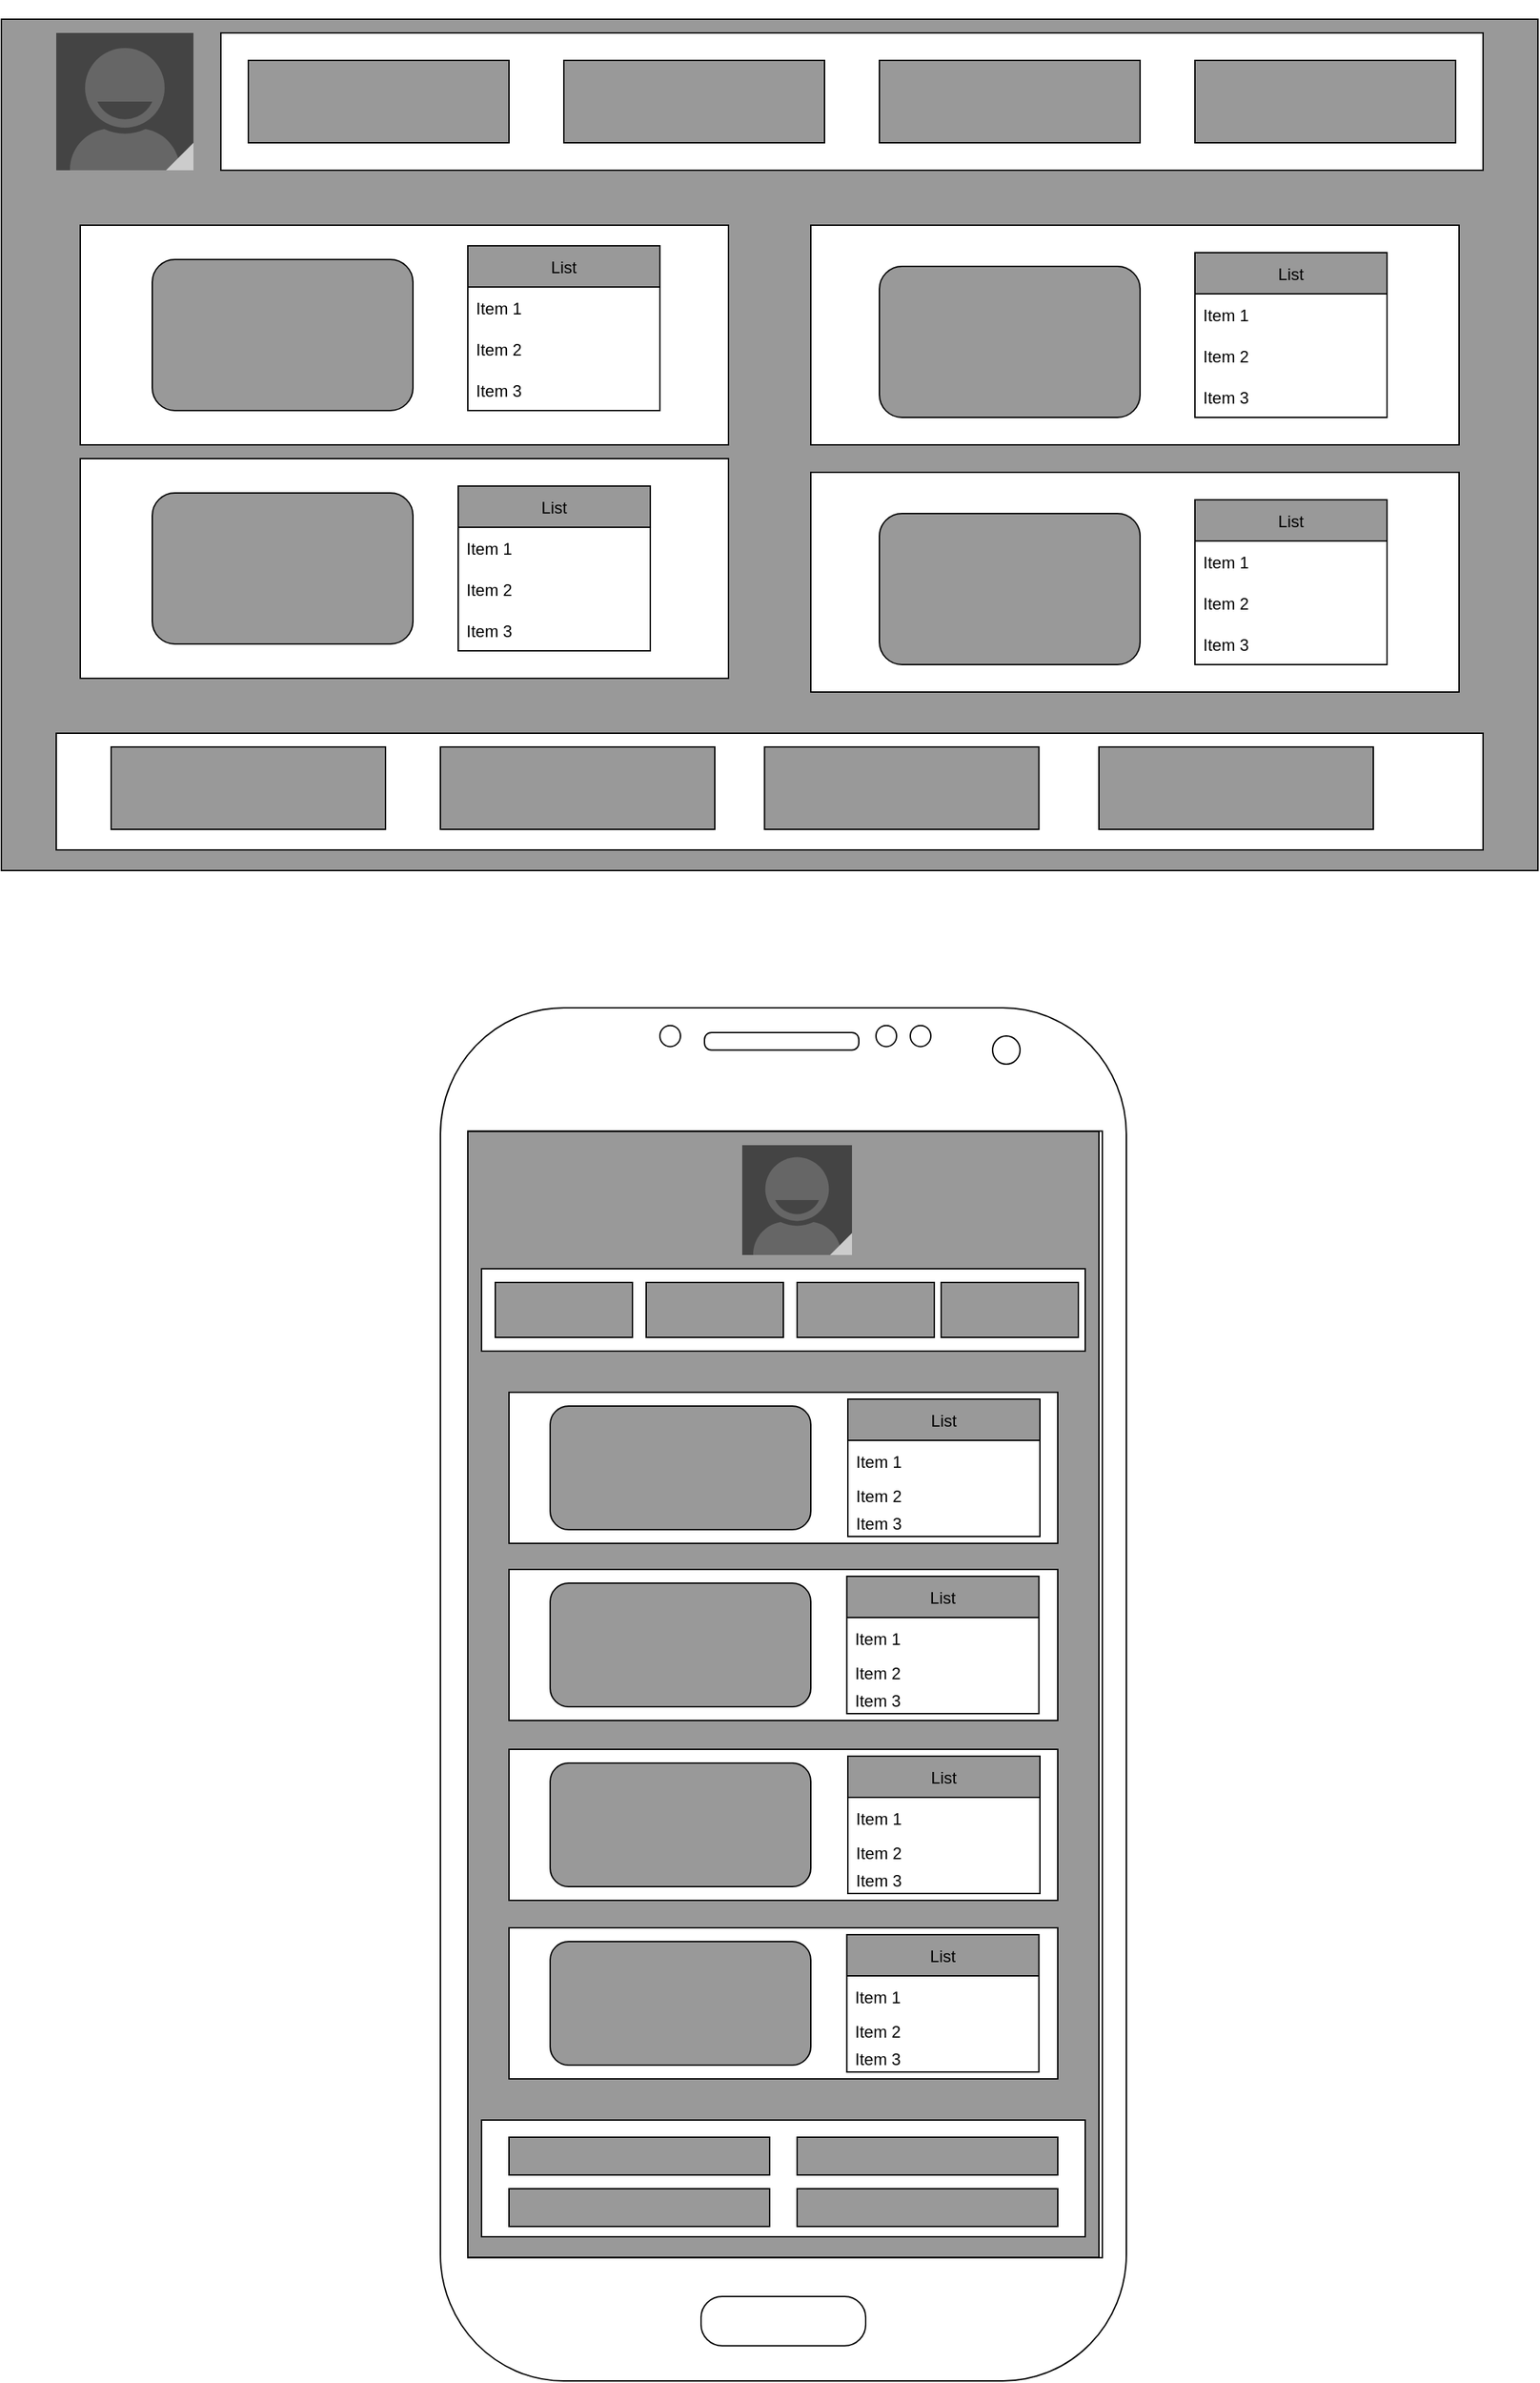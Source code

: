 <mxfile version="15.8.2" type="device"><diagram id="no8NBg0_gVRM84Ox0g_i" name="Page-1"><mxGraphModel dx="2096" dy="1400" grid="1" gridSize="10" guides="1" tooltips="1" connect="1" arrows="1" fold="1" page="1" pageScale="1" pageWidth="827" pageHeight="1169" background="none" math="0" shadow="0"><root><mxCell id="0"/><mxCell id="1" parent="0"/><mxCell id="48" value="Header" style="text;html=1;strokeColor=none;fillColor=none;align=center;verticalAlign=middle;whiteSpace=wrap;rounded=0;shadow=0;glass=0;sketch=0;fontSize=23;fontColor=#FFFFFF;" parent="1" vertex="1"><mxGeometry x="747" y="30" width="40" height="20" as="geometry"/></mxCell><mxCell id="55" value="Section" style="text;html=1;strokeColor=none;fillColor=none;align=center;verticalAlign=middle;whiteSpace=wrap;rounded=0;shadow=0;glass=0;sketch=0;fontSize=23;fontColor=#FFFFFF;" parent="1" vertex="1"><mxGeometry x="747" y="190" width="40" height="20" as="geometry"/></mxCell><mxCell id="73" style="edgeStyle=none;html=1;exitX=0;exitY=0.5;exitDx=0;exitDy=0;entryX=1;entryY=0.5;entryDx=0;entryDy=0;fontSize=23;fontColor=#FFFFFF;strokeWidth=4;strokeColor=#FFFFFF;" parent="1" edge="1"><mxGeometry relative="1" as="geometry"><mxPoint x="707" y="400" as="sourcePoint"/><mxPoint x="560" y="415" as="targetPoint"/></mxGeometry></mxCell><mxCell id="v_ASFnEWIIssqMW3mDGn-104" value="" style="rounded=0;whiteSpace=wrap;html=1;fillColor=#999999;" vertex="1" parent="1"><mxGeometry x="80" y="40" width="1120" height="620" as="geometry"/></mxCell><mxCell id="v_ASFnEWIIssqMW3mDGn-109" value="" style="rounded=0;whiteSpace=wrap;html=1;" vertex="1" parent="1"><mxGeometry x="240" y="50" width="920" height="100" as="geometry"/></mxCell><mxCell id="v_ASFnEWIIssqMW3mDGn-110" value="" style="rounded=0;whiteSpace=wrap;html=1;fillColor=#999999;" vertex="1" parent="1"><mxGeometry x="950" y="70" width="190" height="60" as="geometry"/></mxCell><mxCell id="v_ASFnEWIIssqMW3mDGn-122" value="" style="rounded=0;whiteSpace=wrap;html=1;" vertex="1" parent="1"><mxGeometry x="137.5" y="190" width="472.5" height="160" as="geometry"/></mxCell><mxCell id="v_ASFnEWIIssqMW3mDGn-130" value="List" style="swimlane;fontStyle=0;childLayout=stackLayout;horizontal=1;startSize=30;horizontalStack=0;resizeParent=1;resizeParentMax=0;resizeLast=0;collapsible=1;marginBottom=0;fillColor=#999999;" vertex="1" parent="1"><mxGeometry x="420" y="205" width="140" height="120" as="geometry"/></mxCell><mxCell id="v_ASFnEWIIssqMW3mDGn-131" value="Item 1" style="text;strokeColor=none;fillColor=none;align=left;verticalAlign=middle;spacingLeft=4;spacingRight=4;overflow=hidden;points=[[0,0.5],[1,0.5]];portConstraint=eastwest;rotatable=0;" vertex="1" parent="v_ASFnEWIIssqMW3mDGn-130"><mxGeometry y="30" width="140" height="30" as="geometry"/></mxCell><mxCell id="v_ASFnEWIIssqMW3mDGn-132" value="Item 2" style="text;strokeColor=none;fillColor=none;align=left;verticalAlign=middle;spacingLeft=4;spacingRight=4;overflow=hidden;points=[[0,0.5],[1,0.5]];portConstraint=eastwest;rotatable=0;" vertex="1" parent="v_ASFnEWIIssqMW3mDGn-130"><mxGeometry y="60" width="140" height="30" as="geometry"/></mxCell><mxCell id="v_ASFnEWIIssqMW3mDGn-133" value="Item 3" style="text;strokeColor=none;fillColor=none;align=left;verticalAlign=middle;spacingLeft=4;spacingRight=4;overflow=hidden;points=[[0,0.5],[1,0.5]];portConstraint=eastwest;rotatable=0;" vertex="1" parent="v_ASFnEWIIssqMW3mDGn-130"><mxGeometry y="90" width="140" height="30" as="geometry"/></mxCell><mxCell id="v_ASFnEWIIssqMW3mDGn-136" value="" style="rounded=0;whiteSpace=wrap;html=1;" vertex="1" parent="1"><mxGeometry x="670" y="190" width="472.5" height="160" as="geometry"/></mxCell><mxCell id="v_ASFnEWIIssqMW3mDGn-138" value="" style="rounded=0;whiteSpace=wrap;html=1;fillColor=#999999;" vertex="1" parent="1"><mxGeometry x="490" y="70" width="190" height="60" as="geometry"/></mxCell><mxCell id="v_ASFnEWIIssqMW3mDGn-139" value="" style="rounded=0;whiteSpace=wrap;html=1;fillColor=#999999;" vertex="1" parent="1"><mxGeometry x="720" y="70" width="190" height="60" as="geometry"/></mxCell><mxCell id="v_ASFnEWIIssqMW3mDGn-141" value="" style="rounded=0;whiteSpace=wrap;html=1;fillColor=#999999;" vertex="1" parent="1"><mxGeometry x="260" y="70" width="190" height="60" as="geometry"/></mxCell><mxCell id="v_ASFnEWIIssqMW3mDGn-144" value="List" style="swimlane;fontStyle=0;childLayout=stackLayout;horizontal=1;startSize=30;horizontalStack=0;resizeParent=1;resizeParentMax=0;resizeLast=0;collapsible=1;marginBottom=0;fillColor=#999999;" vertex="1" parent="1"><mxGeometry x="950" y="210" width="140" height="120" as="geometry"/></mxCell><mxCell id="v_ASFnEWIIssqMW3mDGn-145" value="Item 1" style="text;strokeColor=none;fillColor=none;align=left;verticalAlign=middle;spacingLeft=4;spacingRight=4;overflow=hidden;points=[[0,0.5],[1,0.5]];portConstraint=eastwest;rotatable=0;" vertex="1" parent="v_ASFnEWIIssqMW3mDGn-144"><mxGeometry y="30" width="140" height="30" as="geometry"/></mxCell><mxCell id="v_ASFnEWIIssqMW3mDGn-146" value="Item 2" style="text;strokeColor=none;fillColor=none;align=left;verticalAlign=middle;spacingLeft=4;spacingRight=4;overflow=hidden;points=[[0,0.5],[1,0.5]];portConstraint=eastwest;rotatable=0;" vertex="1" parent="v_ASFnEWIIssqMW3mDGn-144"><mxGeometry y="60" width="140" height="30" as="geometry"/></mxCell><mxCell id="v_ASFnEWIIssqMW3mDGn-147" value="Item 3" style="text;strokeColor=none;fillColor=none;align=left;verticalAlign=middle;spacingLeft=4;spacingRight=4;overflow=hidden;points=[[0,0.5],[1,0.5]];portConstraint=eastwest;rotatable=0;" vertex="1" parent="v_ASFnEWIIssqMW3mDGn-144"><mxGeometry y="90" width="140" height="30" as="geometry"/></mxCell><mxCell id="v_ASFnEWIIssqMW3mDGn-148" value="" style="rounded=0;whiteSpace=wrap;html=1;" vertex="1" parent="1"><mxGeometry x="137.5" y="360" width="472.5" height="160" as="geometry"/></mxCell><mxCell id="v_ASFnEWIIssqMW3mDGn-149" value="" style="rounded=0;whiteSpace=wrap;html=1;" vertex="1" parent="1"><mxGeometry x="670" y="370" width="472.5" height="160" as="geometry"/></mxCell><mxCell id="v_ASFnEWIIssqMW3mDGn-154" value="List" style="swimlane;fontStyle=0;childLayout=stackLayout;horizontal=1;startSize=30;horizontalStack=0;resizeParent=1;resizeParentMax=0;resizeLast=0;collapsible=1;marginBottom=0;fillColor=#999999;" vertex="1" parent="1"><mxGeometry x="950" y="390" width="140" height="120" as="geometry"/></mxCell><mxCell id="v_ASFnEWIIssqMW3mDGn-155" value="Item 1" style="text;strokeColor=none;fillColor=none;align=left;verticalAlign=middle;spacingLeft=4;spacingRight=4;overflow=hidden;points=[[0,0.5],[1,0.5]];portConstraint=eastwest;rotatable=0;" vertex="1" parent="v_ASFnEWIIssqMW3mDGn-154"><mxGeometry y="30" width="140" height="30" as="geometry"/></mxCell><mxCell id="v_ASFnEWIIssqMW3mDGn-156" value="Item 2" style="text;strokeColor=none;fillColor=none;align=left;verticalAlign=middle;spacingLeft=4;spacingRight=4;overflow=hidden;points=[[0,0.5],[1,0.5]];portConstraint=eastwest;rotatable=0;" vertex="1" parent="v_ASFnEWIIssqMW3mDGn-154"><mxGeometry y="60" width="140" height="30" as="geometry"/></mxCell><mxCell id="v_ASFnEWIIssqMW3mDGn-157" value="Item 3" style="text;strokeColor=none;fillColor=none;align=left;verticalAlign=middle;spacingLeft=4;spacingRight=4;overflow=hidden;points=[[0,0.5],[1,0.5]];portConstraint=eastwest;rotatable=0;" vertex="1" parent="v_ASFnEWIIssqMW3mDGn-154"><mxGeometry y="90" width="140" height="30" as="geometry"/></mxCell><mxCell id="v_ASFnEWIIssqMW3mDGn-158" value="List" style="swimlane;fontStyle=0;childLayout=stackLayout;horizontal=1;startSize=30;horizontalStack=0;resizeParent=1;resizeParentMax=0;resizeLast=0;collapsible=1;marginBottom=0;fillColor=#999999;" vertex="1" parent="1"><mxGeometry x="413" y="380" width="140" height="120" as="geometry"/></mxCell><mxCell id="v_ASFnEWIIssqMW3mDGn-159" value="Item 1" style="text;strokeColor=none;fillColor=none;align=left;verticalAlign=middle;spacingLeft=4;spacingRight=4;overflow=hidden;points=[[0,0.5],[1,0.5]];portConstraint=eastwest;rotatable=0;" vertex="1" parent="v_ASFnEWIIssqMW3mDGn-158"><mxGeometry y="30" width="140" height="30" as="geometry"/></mxCell><mxCell id="v_ASFnEWIIssqMW3mDGn-160" value="Item 2" style="text;strokeColor=none;fillColor=none;align=left;verticalAlign=middle;spacingLeft=4;spacingRight=4;overflow=hidden;points=[[0,0.5],[1,0.5]];portConstraint=eastwest;rotatable=0;" vertex="1" parent="v_ASFnEWIIssqMW3mDGn-158"><mxGeometry y="60" width="140" height="30" as="geometry"/></mxCell><mxCell id="v_ASFnEWIIssqMW3mDGn-161" value="Item 3" style="text;strokeColor=none;fillColor=none;align=left;verticalAlign=middle;spacingLeft=4;spacingRight=4;overflow=hidden;points=[[0,0.5],[1,0.5]];portConstraint=eastwest;rotatable=0;" vertex="1" parent="v_ASFnEWIIssqMW3mDGn-158"><mxGeometry y="90" width="140" height="30" as="geometry"/></mxCell><mxCell id="v_ASFnEWIIssqMW3mDGn-162" value="" style="rounded=0;whiteSpace=wrap;html=1;" vertex="1" parent="1"><mxGeometry x="120" y="560" width="1040" height="85" as="geometry"/></mxCell><mxCell id="v_ASFnEWIIssqMW3mDGn-164" value="" style="verticalLabelPosition=bottom;verticalAlign=top;html=1;shadow=0;dashed=0;strokeWidth=1;shape=mxgraph.android.phone2;" vertex="1" parent="1"><mxGeometry x="400" y="760" width="500" height="1000" as="geometry"/></mxCell><mxCell id="v_ASFnEWIIssqMW3mDGn-165" value="" style="verticalLabelPosition=bottom;verticalAlign=top;html=1;shadow=0;dashed=0;strokeWidth=1;shape=mxgraph.android.contact_badge_normal;sketch=0;fillColor=#999999;" vertex="1" parent="1"><mxGeometry x="120" y="50" width="100" height="100" as="geometry"/></mxCell><mxCell id="v_ASFnEWIIssqMW3mDGn-166" value="" style="rounded=0;whiteSpace=wrap;html=1;fillColor=#999999;" vertex="1" parent="1"><mxGeometry x="160" y="570" width="200" height="60" as="geometry"/></mxCell><mxCell id="v_ASFnEWIIssqMW3mDGn-167" value="" style="rounded=0;whiteSpace=wrap;html=1;fillColor=#999999;" vertex="1" parent="1"><mxGeometry x="400" y="570" width="200" height="60" as="geometry"/></mxCell><mxCell id="v_ASFnEWIIssqMW3mDGn-168" value="" style="rounded=0;whiteSpace=wrap;html=1;fillColor=#999999;" vertex="1" parent="1"><mxGeometry x="636.25" y="570" width="200" height="60" as="geometry"/></mxCell><mxCell id="v_ASFnEWIIssqMW3mDGn-169" value="" style="rounded=0;whiteSpace=wrap;html=1;fillColor=#999999;" vertex="1" parent="1"><mxGeometry x="880" y="570" width="200" height="60" as="geometry"/></mxCell><mxCell id="v_ASFnEWIIssqMW3mDGn-170" value="" style="rounded=0;whiteSpace=wrap;html=1;fillColor=#999999;" vertex="1" parent="1"><mxGeometry x="420" y="850" width="460" height="820" as="geometry"/></mxCell><mxCell id="v_ASFnEWIIssqMW3mDGn-172" value="" style="rounded=0;whiteSpace=wrap;html=1;" vertex="1" parent="1"><mxGeometry x="430" y="950" width="440" height="60" as="geometry"/></mxCell><mxCell id="v_ASFnEWIIssqMW3mDGn-175" value="" style="rounded=0;whiteSpace=wrap;html=1;fillColor=#999999;" vertex="1" parent="1"><mxGeometry x="660" y="960" width="100" height="40" as="geometry"/></mxCell><mxCell id="v_ASFnEWIIssqMW3mDGn-177" value="" style="rounded=0;whiteSpace=wrap;html=1;fillColor=#999999;" vertex="1" parent="1"><mxGeometry x="765" y="960" width="100" height="40" as="geometry"/></mxCell><mxCell id="v_ASFnEWIIssqMW3mDGn-178" value="" style="rounded=0;whiteSpace=wrap;html=1;fillColor=#999999;" vertex="1" parent="1"><mxGeometry x="440" y="960" width="100" height="40" as="geometry"/></mxCell><mxCell id="v_ASFnEWIIssqMW3mDGn-179" value="" style="rounded=0;whiteSpace=wrap;html=1;fillColor=#999999;" vertex="1" parent="1"><mxGeometry x="550" y="960" width="100" height="40" as="geometry"/></mxCell><mxCell id="v_ASFnEWIIssqMW3mDGn-180" value="" style="rounded=0;whiteSpace=wrap;html=1;" vertex="1" parent="1"><mxGeometry x="450" y="1040" width="400" height="110" as="geometry"/></mxCell><mxCell id="v_ASFnEWIIssqMW3mDGn-181" value="" style="rounded=0;whiteSpace=wrap;html=1;" vertex="1" parent="1"><mxGeometry x="450" y="1169" width="400" height="110" as="geometry"/></mxCell><mxCell id="v_ASFnEWIIssqMW3mDGn-182" value="" style="rounded=0;whiteSpace=wrap;html=1;" vertex="1" parent="1"><mxGeometry x="450" y="1300" width="400" height="110" as="geometry"/></mxCell><mxCell id="v_ASFnEWIIssqMW3mDGn-183" value="" style="rounded=0;whiteSpace=wrap;html=1;" vertex="1" parent="1"><mxGeometry x="450" y="1430" width="400" height="110" as="geometry"/></mxCell><mxCell id="v_ASFnEWIIssqMW3mDGn-184" value="" style="rounded=0;whiteSpace=wrap;html=1;" vertex="1" parent="1"><mxGeometry x="430" y="1570" width="440" height="85" as="geometry"/></mxCell><mxCell id="v_ASFnEWIIssqMW3mDGn-185" value="List" style="swimlane;fontStyle=0;childLayout=stackLayout;horizontal=1;startSize=30;horizontalStack=0;resizeParent=1;resizeParentMax=0;resizeLast=0;collapsible=1;marginBottom=0;fillColor=#999999;" vertex="1" parent="1"><mxGeometry x="697" y="1045" width="140" height="100" as="geometry"/></mxCell><mxCell id="v_ASFnEWIIssqMW3mDGn-186" value="Item 1" style="text;strokeColor=none;fillColor=none;align=left;verticalAlign=middle;spacingLeft=4;spacingRight=4;overflow=hidden;points=[[0,0.5],[1,0.5]];portConstraint=eastwest;rotatable=0;" vertex="1" parent="v_ASFnEWIIssqMW3mDGn-185"><mxGeometry y="30" width="140" height="30" as="geometry"/></mxCell><mxCell id="v_ASFnEWIIssqMW3mDGn-187" value="Item 2" style="text;strokeColor=none;fillColor=none;align=left;verticalAlign=middle;spacingLeft=4;spacingRight=4;overflow=hidden;points=[[0,0.5],[1,0.5]];portConstraint=eastwest;rotatable=0;" vertex="1" parent="v_ASFnEWIIssqMW3mDGn-185"><mxGeometry y="60" width="140" height="20" as="geometry"/></mxCell><mxCell id="v_ASFnEWIIssqMW3mDGn-188" value="Item 3" style="text;strokeColor=none;fillColor=none;align=left;verticalAlign=middle;spacingLeft=4;spacingRight=4;overflow=hidden;points=[[0,0.5],[1,0.5]];portConstraint=eastwest;rotatable=0;" vertex="1" parent="v_ASFnEWIIssqMW3mDGn-185"><mxGeometry y="80" width="140" height="20" as="geometry"/></mxCell><mxCell id="v_ASFnEWIIssqMW3mDGn-189" value="List" style="swimlane;fontStyle=0;childLayout=stackLayout;horizontal=1;startSize=30;horizontalStack=0;resizeParent=1;resizeParentMax=0;resizeLast=0;collapsible=1;marginBottom=0;fillColor=#999999;" vertex="1" parent="1"><mxGeometry x="696.25" y="1174" width="140" height="100" as="geometry"/></mxCell><mxCell id="v_ASFnEWIIssqMW3mDGn-190" value="Item 1" style="text;strokeColor=none;fillColor=none;align=left;verticalAlign=middle;spacingLeft=4;spacingRight=4;overflow=hidden;points=[[0,0.5],[1,0.5]];portConstraint=eastwest;rotatable=0;" vertex="1" parent="v_ASFnEWIIssqMW3mDGn-189"><mxGeometry y="30" width="140" height="30" as="geometry"/></mxCell><mxCell id="v_ASFnEWIIssqMW3mDGn-191" value="Item 2" style="text;strokeColor=none;fillColor=none;align=left;verticalAlign=middle;spacingLeft=4;spacingRight=4;overflow=hidden;points=[[0,0.5],[1,0.5]];portConstraint=eastwest;rotatable=0;" vertex="1" parent="v_ASFnEWIIssqMW3mDGn-189"><mxGeometry y="60" width="140" height="20" as="geometry"/></mxCell><mxCell id="v_ASFnEWIIssqMW3mDGn-192" value="Item 3" style="text;strokeColor=none;fillColor=none;align=left;verticalAlign=middle;spacingLeft=4;spacingRight=4;overflow=hidden;points=[[0,0.5],[1,0.5]];portConstraint=eastwest;rotatable=0;" vertex="1" parent="v_ASFnEWIIssqMW3mDGn-189"><mxGeometry y="80" width="140" height="20" as="geometry"/></mxCell><mxCell id="v_ASFnEWIIssqMW3mDGn-193" value="List" style="swimlane;fontStyle=0;childLayout=stackLayout;horizontal=1;startSize=30;horizontalStack=0;resizeParent=1;resizeParentMax=0;resizeLast=0;collapsible=1;marginBottom=0;fillColor=#999999;" vertex="1" parent="1"><mxGeometry x="697" y="1305" width="140" height="100" as="geometry"/></mxCell><mxCell id="v_ASFnEWIIssqMW3mDGn-194" value="Item 1" style="text;strokeColor=none;fillColor=none;align=left;verticalAlign=middle;spacingLeft=4;spacingRight=4;overflow=hidden;points=[[0,0.5],[1,0.5]];portConstraint=eastwest;rotatable=0;" vertex="1" parent="v_ASFnEWIIssqMW3mDGn-193"><mxGeometry y="30" width="140" height="30" as="geometry"/></mxCell><mxCell id="v_ASFnEWIIssqMW3mDGn-195" value="Item 2" style="text;strokeColor=none;fillColor=none;align=left;verticalAlign=middle;spacingLeft=4;spacingRight=4;overflow=hidden;points=[[0,0.5],[1,0.5]];portConstraint=eastwest;rotatable=0;" vertex="1" parent="v_ASFnEWIIssqMW3mDGn-193"><mxGeometry y="60" width="140" height="20" as="geometry"/></mxCell><mxCell id="v_ASFnEWIIssqMW3mDGn-196" value="Item 3" style="text;strokeColor=none;fillColor=none;align=left;verticalAlign=middle;spacingLeft=4;spacingRight=4;overflow=hidden;points=[[0,0.5],[1,0.5]];portConstraint=eastwest;rotatable=0;" vertex="1" parent="v_ASFnEWIIssqMW3mDGn-193"><mxGeometry y="80" width="140" height="20" as="geometry"/></mxCell><mxCell id="v_ASFnEWIIssqMW3mDGn-197" value="List" style="swimlane;fontStyle=0;childLayout=stackLayout;horizontal=1;startSize=30;horizontalStack=0;resizeParent=1;resizeParentMax=0;resizeLast=0;collapsible=1;marginBottom=0;fillColor=#999999;" vertex="1" parent="1"><mxGeometry x="696.25" y="1435" width="140" height="100" as="geometry"/></mxCell><mxCell id="v_ASFnEWIIssqMW3mDGn-198" value="Item 1" style="text;strokeColor=none;fillColor=none;align=left;verticalAlign=middle;spacingLeft=4;spacingRight=4;overflow=hidden;points=[[0,0.5],[1,0.5]];portConstraint=eastwest;rotatable=0;" vertex="1" parent="v_ASFnEWIIssqMW3mDGn-197"><mxGeometry y="30" width="140" height="30" as="geometry"/></mxCell><mxCell id="v_ASFnEWIIssqMW3mDGn-199" value="Item 2" style="text;strokeColor=none;fillColor=none;align=left;verticalAlign=middle;spacingLeft=4;spacingRight=4;overflow=hidden;points=[[0,0.5],[1,0.5]];portConstraint=eastwest;rotatable=0;" vertex="1" parent="v_ASFnEWIIssqMW3mDGn-197"><mxGeometry y="60" width="140" height="20" as="geometry"/></mxCell><mxCell id="v_ASFnEWIIssqMW3mDGn-200" value="Item 3" style="text;strokeColor=none;fillColor=none;align=left;verticalAlign=middle;spacingLeft=4;spacingRight=4;overflow=hidden;points=[[0,0.5],[1,0.5]];portConstraint=eastwest;rotatable=0;" vertex="1" parent="v_ASFnEWIIssqMW3mDGn-197"><mxGeometry y="80" width="140" height="20" as="geometry"/></mxCell><mxCell id="v_ASFnEWIIssqMW3mDGn-209" value="" style="rounded=0;whiteSpace=wrap;html=1;fillColor=#999999;" vertex="1" parent="1"><mxGeometry x="450" y="1582.5" width="190" height="27.5" as="geometry"/></mxCell><mxCell id="v_ASFnEWIIssqMW3mDGn-211" value="" style="rounded=0;whiteSpace=wrap;html=1;fillColor=#999999;" vertex="1" parent="1"><mxGeometry x="660" y="1582.5" width="190" height="27.5" as="geometry"/></mxCell><mxCell id="v_ASFnEWIIssqMW3mDGn-212" value="" style="rounded=0;whiteSpace=wrap;html=1;fillColor=#999999;" vertex="1" parent="1"><mxGeometry x="450" y="1620" width="190" height="27.5" as="geometry"/></mxCell><mxCell id="v_ASFnEWIIssqMW3mDGn-213" value="" style="rounded=0;whiteSpace=wrap;html=1;fillColor=#999999;" vertex="1" parent="1"><mxGeometry x="660" y="1620" width="190" height="27.5" as="geometry"/></mxCell><mxCell id="v_ASFnEWIIssqMW3mDGn-215" value="" style="verticalLabelPosition=bottom;verticalAlign=top;html=1;shadow=0;dashed=0;strokeWidth=1;shape=mxgraph.android.contact_badge_normal;sketch=0;fillColor=#999999;" vertex="1" parent="1"><mxGeometry x="620" y="860" width="80" height="80" as="geometry"/></mxCell><mxCell id="v_ASFnEWIIssqMW3mDGn-216" value="" style="rounded=1;whiteSpace=wrap;html=1;fillColor=#999999;" vertex="1" parent="1"><mxGeometry x="720" y="220" width="190" height="110" as="geometry"/></mxCell><mxCell id="v_ASFnEWIIssqMW3mDGn-217" value="" style="rounded=1;whiteSpace=wrap;html=1;fillColor=#999999;" vertex="1" parent="1"><mxGeometry x="720" y="400" width="190" height="110" as="geometry"/></mxCell><mxCell id="v_ASFnEWIIssqMW3mDGn-218" value="" style="rounded=1;whiteSpace=wrap;html=1;fillColor=#999999;" vertex="1" parent="1"><mxGeometry x="190" y="215" width="190" height="110" as="geometry"/></mxCell><mxCell id="v_ASFnEWIIssqMW3mDGn-219" value="" style="rounded=1;whiteSpace=wrap;html=1;fillColor=#999999;" vertex="1" parent="1"><mxGeometry x="190" y="385" width="190" height="110" as="geometry"/></mxCell><mxCell id="v_ASFnEWIIssqMW3mDGn-220" value="" style="rounded=1;whiteSpace=wrap;html=1;fillColor=#999999;" vertex="1" parent="1"><mxGeometry x="480" y="1050" width="190" height="90" as="geometry"/></mxCell><mxCell id="v_ASFnEWIIssqMW3mDGn-221" value="" style="rounded=1;whiteSpace=wrap;html=1;fillColor=#999999;" vertex="1" parent="1"><mxGeometry x="480" y="1179" width="190" height="90" as="geometry"/></mxCell><mxCell id="v_ASFnEWIIssqMW3mDGn-222" value="" style="rounded=1;whiteSpace=wrap;html=1;fillColor=#999999;" vertex="1" parent="1"><mxGeometry x="480" y="1310" width="190" height="90" as="geometry"/></mxCell><mxCell id="v_ASFnEWIIssqMW3mDGn-223" value="" style="rounded=1;whiteSpace=wrap;html=1;fillColor=#999999;" vertex="1" parent="1"><mxGeometry x="480" y="1440" width="190" height="90" as="geometry"/></mxCell></root></mxGraphModel></diagram></mxfile>